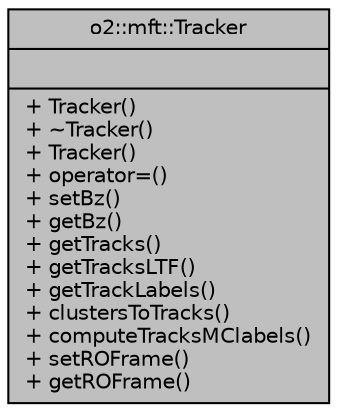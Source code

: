 digraph "o2::mft::Tracker"
{
 // INTERACTIVE_SVG=YES
  bgcolor="transparent";
  edge [fontname="Helvetica",fontsize="10",labelfontname="Helvetica",labelfontsize="10"];
  node [fontname="Helvetica",fontsize="10",shape=record];
  Node1 [label="{o2::mft::Tracker\n||+ Tracker()\l+ ~Tracker()\l+ Tracker()\l+ operator=()\l+ setBz()\l+ getBz()\l+ getTracks()\l+ getTracksLTF()\l+ getTrackLabels()\l+ clustersToTracks()\l+ computeTracksMClabels()\l+ setROFrame()\l+ getROFrame()\l}",height=0.2,width=0.4,color="black", fillcolor="grey75", style="filled", fontcolor="black"];
}
